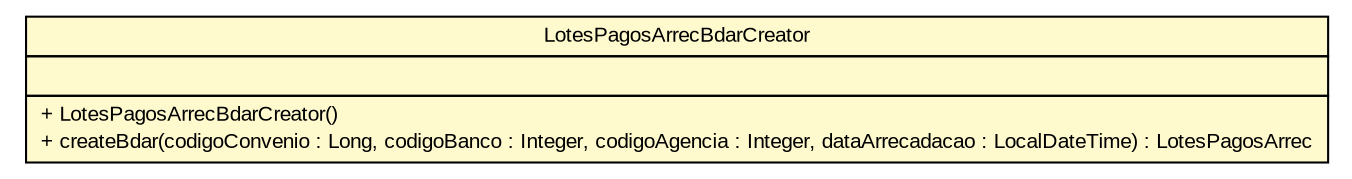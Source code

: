 #!/usr/local/bin/dot
#
# Class diagram 
# Generated by UMLGraph version R5_6 (http://www.umlgraph.org/)
#

digraph G {
	edge [fontname="arial",fontsize=10,labelfontname="arial",labelfontsize=10];
	node [fontname="arial",fontsize=10,shape=plaintext];
	nodesep=0.25;
	ranksep=0.5;
	// br.gov.to.sefaz.arr.processamento.creator.LotesPagosArrecBdarCreator
	c71692 [label=<<table title="br.gov.to.sefaz.arr.processamento.creator.LotesPagosArrecBdarCreator" border="0" cellborder="1" cellspacing="0" cellpadding="2" port="p" bgcolor="lemonChiffon" href="./LotesPagosArrecBdarCreator.html">
		<tr><td><table border="0" cellspacing="0" cellpadding="1">
<tr><td align="center" balign="center"> LotesPagosArrecBdarCreator </td></tr>
		</table></td></tr>
		<tr><td><table border="0" cellspacing="0" cellpadding="1">
<tr><td align="left" balign="left">  </td></tr>
		</table></td></tr>
		<tr><td><table border="0" cellspacing="0" cellpadding="1">
<tr><td align="left" balign="left"> + LotesPagosArrecBdarCreator() </td></tr>
<tr><td align="left" balign="left"> + createBdar(codigoConvenio : Long, codigoBanco : Integer, codigoAgencia : Integer, dataArrecadacao : LocalDateTime) : LotesPagosArrec </td></tr>
		</table></td></tr>
		</table>>, URL="./LotesPagosArrecBdarCreator.html", fontname="arial", fontcolor="black", fontsize=10.0];
}


